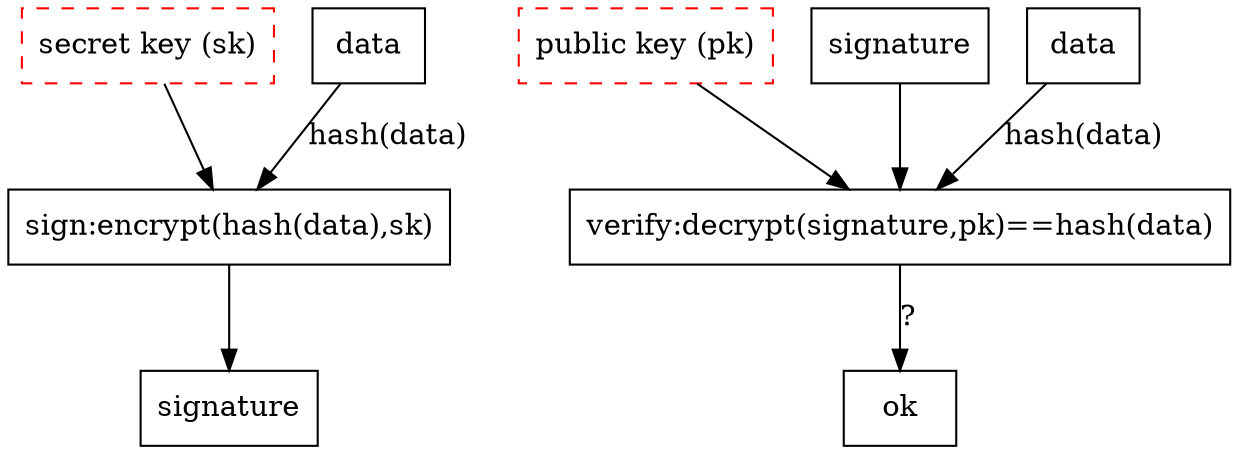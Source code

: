 digraph digitalsignatures {

rankdir=TB;
node [shape=box]

"sk" [label="secret key (sk)", style=dashed,color=red];

"pk" [label="public key (pk)", style=dashed,color=red];

"msg1" [label="data"];
"sk"->"sign"
"msg1"->"sign" [label="hash(data)"];

"sign" [label="sign:encrypt(hash(data),sk)"];


"sig1" [label="signature"];
"sign"->"sig1"



"sig2" [label="signature"];

"msg2" [label="data"];

"sig2"->"verify"
"pk"->"verify"
"msg2"->"verify" [label="hash(data)"];

//"sk"->"pk"

"verify" [label="verify:decrypt(signature,pk)==hash(data)"]

"verify"->"ok" [label="?"];


}